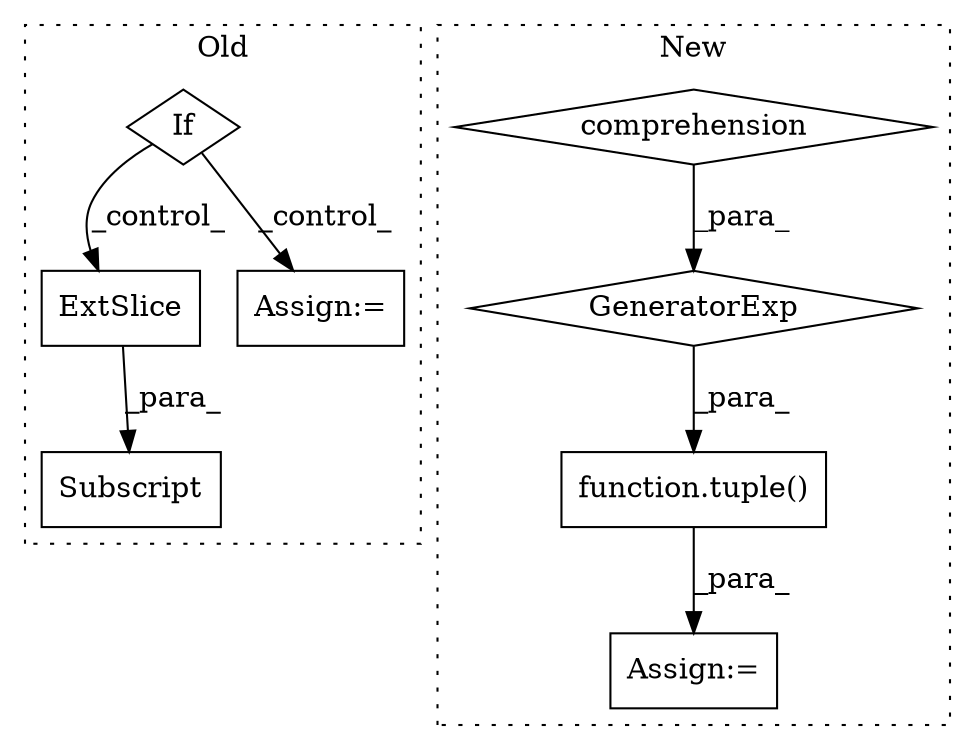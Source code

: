 digraph G {
subgraph cluster0 {
1 [label="ExtSlice" a="85" s="13999" l="17" shape="box"];
6 [label="If" a="96" s="13675" l="3" shape="diamond"];
7 [label="Subscript" a="63" s="13999,0" l="26,0" shape="box"];
8 [label="Assign:=" a="68" s="13937" l="3" shape="box"];
label = "Old";
style="dotted";
}
subgraph cluster1 {
2 [label="GeneratorExp" a="55" s="14593" l="4" shape="diamond"];
3 [label="function.tuple()" a="75" s="14570,14597" l="23,142" shape="box"];
4 [label="comprehension" a="45" s="14681" l="3" shape="diamond"];
5 [label="Assign:=" a="68" s="14567" l="3" shape="box"];
label = "New";
style="dotted";
}
1 -> 7 [label="_para_"];
2 -> 3 [label="_para_"];
3 -> 5 [label="_para_"];
4 -> 2 [label="_para_"];
6 -> 1 [label="_control_"];
6 -> 8 [label="_control_"];
}